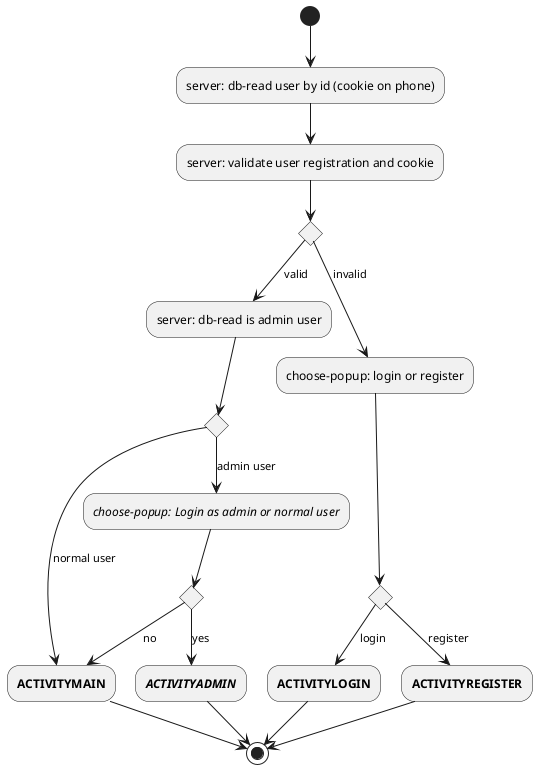 @startuml
(*) --> "server: db-read user by id (cookie on phone)"
--> "server: validate user registration and cookie"
if "" then
    --> [valid] "server: db-read is admin user"
    if "" then
        --> [normal user] "**ACTIVITYMAIN**"
        --> (*)
    else
        --> [admin user] "//choose-popup: Login as admin or normal user//"
        if "" then
            --> [yes] "//**ACTIVITYADMIN**//"
            --> (*)
        else
            --> [no] "**ACTIVITYMAIN**"
        Endif
    Endif
else
    --> [invalid] "choose-popup: login or register"
    If "" then
        --> [login] "**ACTIVITYLOGIN**"
        --> (*)
    else
        --> [register] "**ACTIVITYREGISTER**"
        --> (*)
    Endif
Endif
@enduml